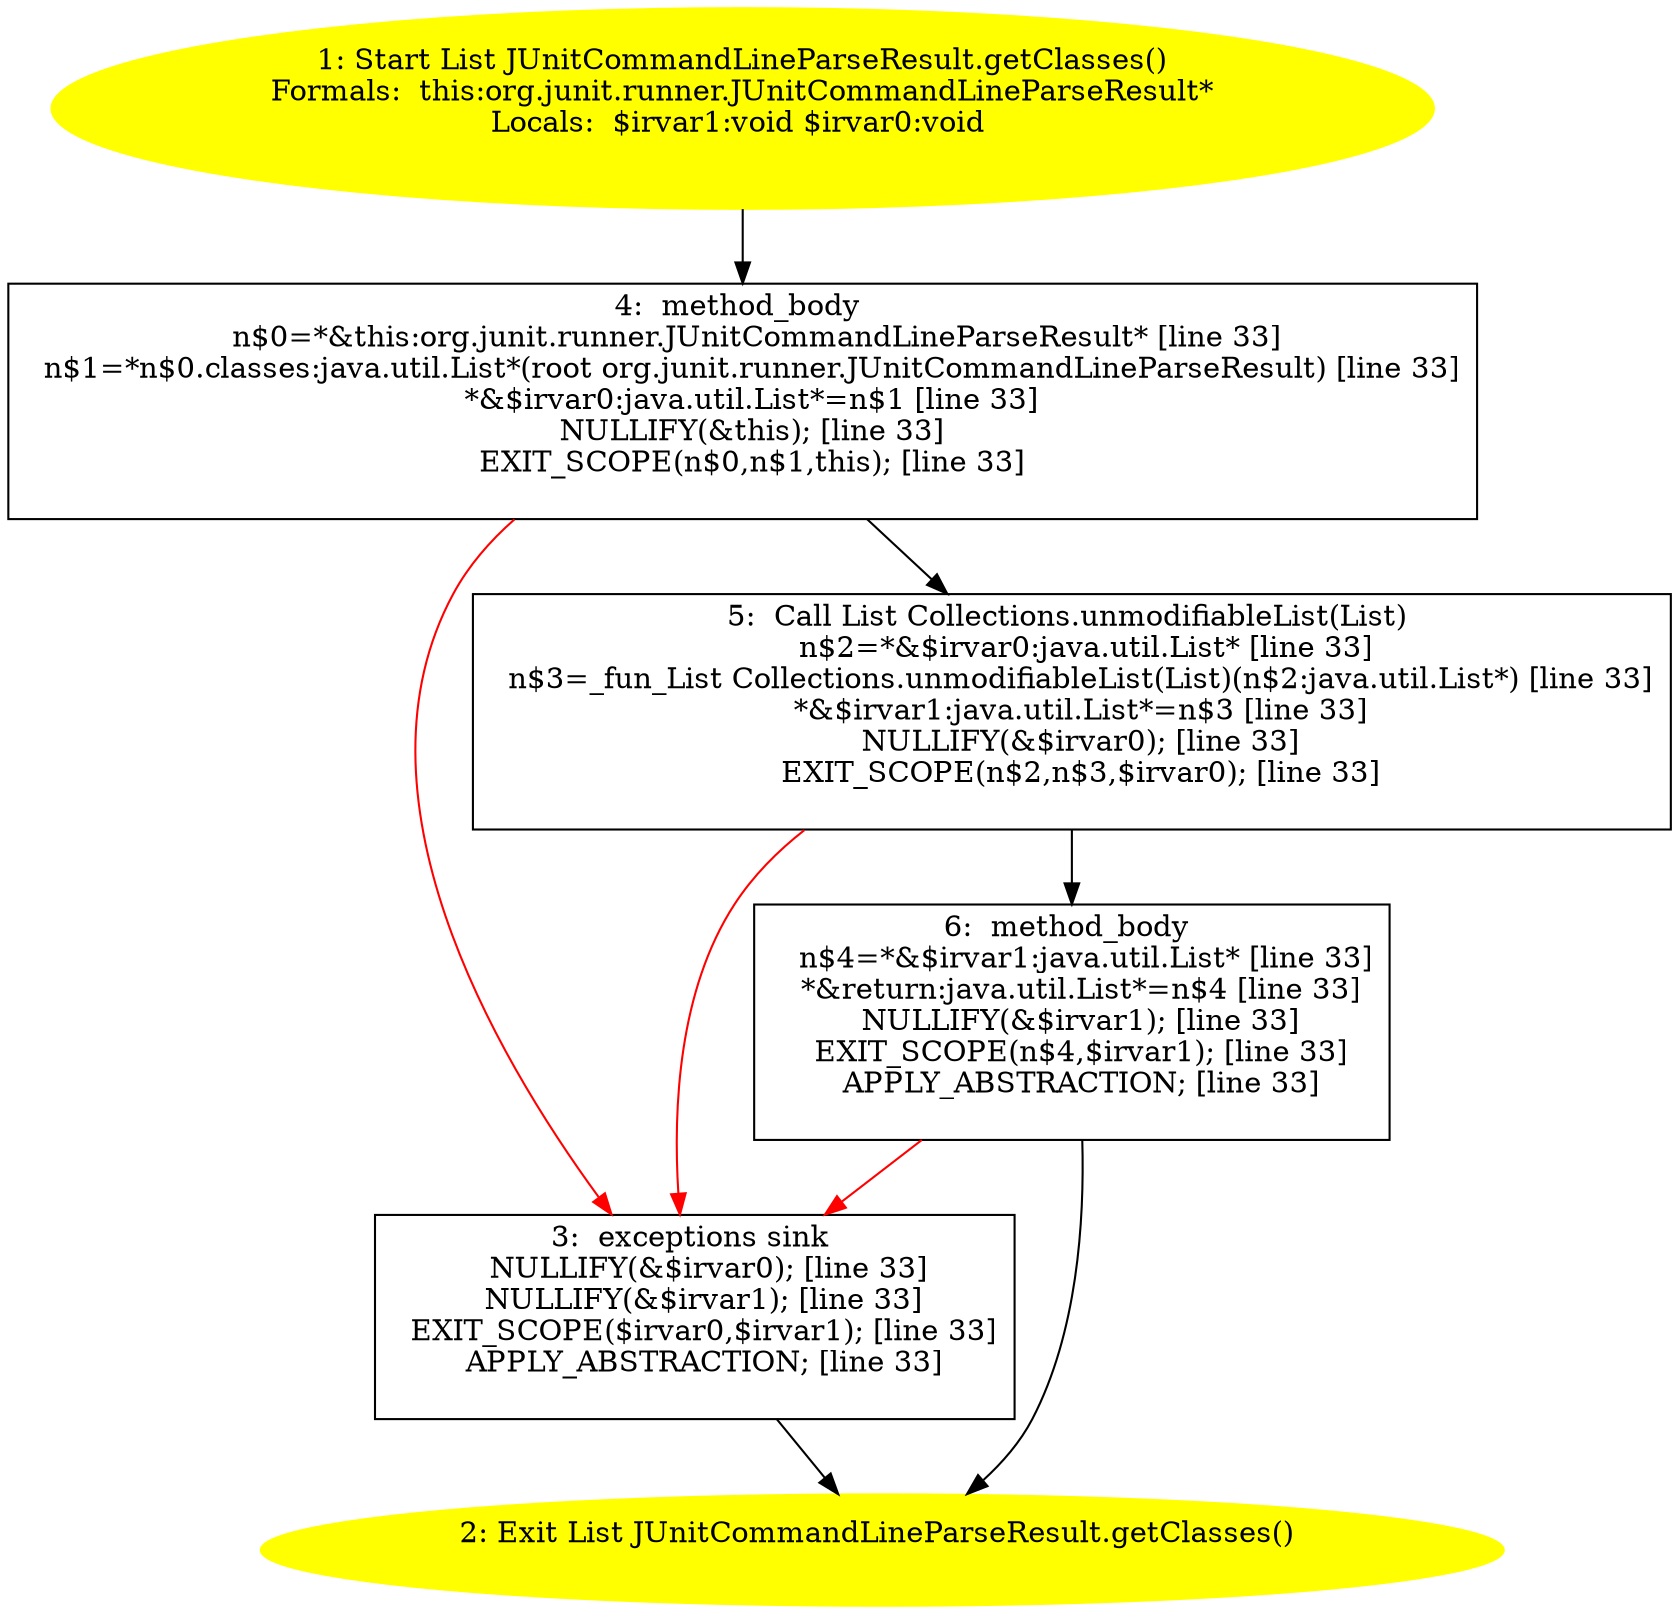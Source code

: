 /* @generated */
digraph cfg {
"org.junit.runner.JUnitCommandLineParseResult.getClasses():java.util.List.56546c0466f64bb48f49c35aa2400b66_1" [label="1: Start List JUnitCommandLineParseResult.getClasses()\nFormals:  this:org.junit.runner.JUnitCommandLineParseResult*\nLocals:  $irvar1:void $irvar0:void \n  " color=yellow style=filled]
	

	 "org.junit.runner.JUnitCommandLineParseResult.getClasses():java.util.List.56546c0466f64bb48f49c35aa2400b66_1" -> "org.junit.runner.JUnitCommandLineParseResult.getClasses():java.util.List.56546c0466f64bb48f49c35aa2400b66_4" ;
"org.junit.runner.JUnitCommandLineParseResult.getClasses():java.util.List.56546c0466f64bb48f49c35aa2400b66_2" [label="2: Exit List JUnitCommandLineParseResult.getClasses() \n  " color=yellow style=filled]
	

"org.junit.runner.JUnitCommandLineParseResult.getClasses():java.util.List.56546c0466f64bb48f49c35aa2400b66_3" [label="3:  exceptions sink \n   NULLIFY(&$irvar0); [line 33]\n  NULLIFY(&$irvar1); [line 33]\n  EXIT_SCOPE($irvar0,$irvar1); [line 33]\n  APPLY_ABSTRACTION; [line 33]\n " shape="box"]
	

	 "org.junit.runner.JUnitCommandLineParseResult.getClasses():java.util.List.56546c0466f64bb48f49c35aa2400b66_3" -> "org.junit.runner.JUnitCommandLineParseResult.getClasses():java.util.List.56546c0466f64bb48f49c35aa2400b66_2" ;
"org.junit.runner.JUnitCommandLineParseResult.getClasses():java.util.List.56546c0466f64bb48f49c35aa2400b66_4" [label="4:  method_body \n   n$0=*&this:org.junit.runner.JUnitCommandLineParseResult* [line 33]\n  n$1=*n$0.classes:java.util.List*(root org.junit.runner.JUnitCommandLineParseResult) [line 33]\n  *&$irvar0:java.util.List*=n$1 [line 33]\n  NULLIFY(&this); [line 33]\n  EXIT_SCOPE(n$0,n$1,this); [line 33]\n " shape="box"]
	

	 "org.junit.runner.JUnitCommandLineParseResult.getClasses():java.util.List.56546c0466f64bb48f49c35aa2400b66_4" -> "org.junit.runner.JUnitCommandLineParseResult.getClasses():java.util.List.56546c0466f64bb48f49c35aa2400b66_5" ;
	 "org.junit.runner.JUnitCommandLineParseResult.getClasses():java.util.List.56546c0466f64bb48f49c35aa2400b66_4" -> "org.junit.runner.JUnitCommandLineParseResult.getClasses():java.util.List.56546c0466f64bb48f49c35aa2400b66_3" [color="red" ];
"org.junit.runner.JUnitCommandLineParseResult.getClasses():java.util.List.56546c0466f64bb48f49c35aa2400b66_5" [label="5:  Call List Collections.unmodifiableList(List) \n   n$2=*&$irvar0:java.util.List* [line 33]\n  n$3=_fun_List Collections.unmodifiableList(List)(n$2:java.util.List*) [line 33]\n  *&$irvar1:java.util.List*=n$3 [line 33]\n  NULLIFY(&$irvar0); [line 33]\n  EXIT_SCOPE(n$2,n$3,$irvar0); [line 33]\n " shape="box"]
	

	 "org.junit.runner.JUnitCommandLineParseResult.getClasses():java.util.List.56546c0466f64bb48f49c35aa2400b66_5" -> "org.junit.runner.JUnitCommandLineParseResult.getClasses():java.util.List.56546c0466f64bb48f49c35aa2400b66_6" ;
	 "org.junit.runner.JUnitCommandLineParseResult.getClasses():java.util.List.56546c0466f64bb48f49c35aa2400b66_5" -> "org.junit.runner.JUnitCommandLineParseResult.getClasses():java.util.List.56546c0466f64bb48f49c35aa2400b66_3" [color="red" ];
"org.junit.runner.JUnitCommandLineParseResult.getClasses():java.util.List.56546c0466f64bb48f49c35aa2400b66_6" [label="6:  method_body \n   n$4=*&$irvar1:java.util.List* [line 33]\n  *&return:java.util.List*=n$4 [line 33]\n  NULLIFY(&$irvar1); [line 33]\n  EXIT_SCOPE(n$4,$irvar1); [line 33]\n  APPLY_ABSTRACTION; [line 33]\n " shape="box"]
	

	 "org.junit.runner.JUnitCommandLineParseResult.getClasses():java.util.List.56546c0466f64bb48f49c35aa2400b66_6" -> "org.junit.runner.JUnitCommandLineParseResult.getClasses():java.util.List.56546c0466f64bb48f49c35aa2400b66_2" ;
	 "org.junit.runner.JUnitCommandLineParseResult.getClasses():java.util.List.56546c0466f64bb48f49c35aa2400b66_6" -> "org.junit.runner.JUnitCommandLineParseResult.getClasses():java.util.List.56546c0466f64bb48f49c35aa2400b66_3" [color="red" ];
}
